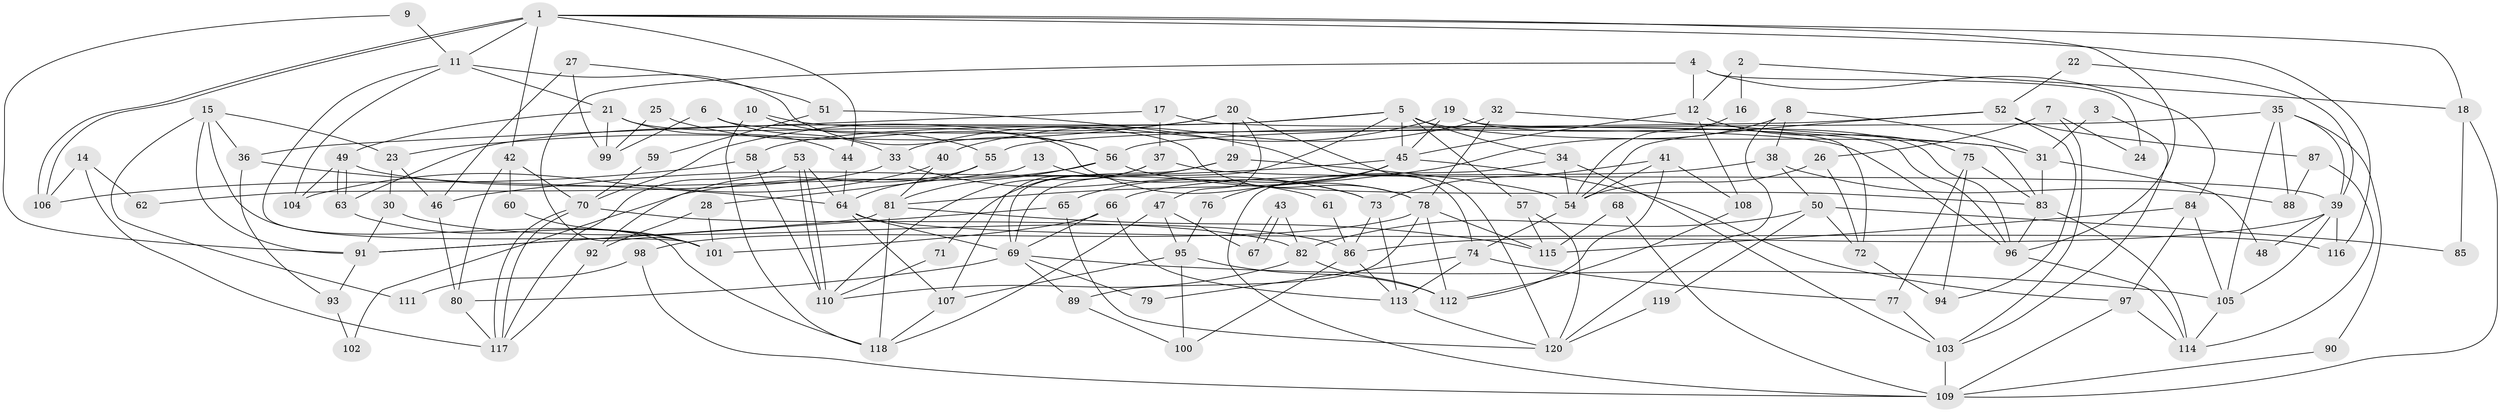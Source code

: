 // Generated by graph-tools (version 1.1) at 2025/26/03/09/25 03:26:12]
// undirected, 120 vertices, 240 edges
graph export_dot {
graph [start="1"]
  node [color=gray90,style=filled];
  1;
  2;
  3;
  4;
  5;
  6;
  7;
  8;
  9;
  10;
  11;
  12;
  13;
  14;
  15;
  16;
  17;
  18;
  19;
  20;
  21;
  22;
  23;
  24;
  25;
  26;
  27;
  28;
  29;
  30;
  31;
  32;
  33;
  34;
  35;
  36;
  37;
  38;
  39;
  40;
  41;
  42;
  43;
  44;
  45;
  46;
  47;
  48;
  49;
  50;
  51;
  52;
  53;
  54;
  55;
  56;
  57;
  58;
  59;
  60;
  61;
  62;
  63;
  64;
  65;
  66;
  67;
  68;
  69;
  70;
  71;
  72;
  73;
  74;
  75;
  76;
  77;
  78;
  79;
  80;
  81;
  82;
  83;
  84;
  85;
  86;
  87;
  88;
  89;
  90;
  91;
  92;
  93;
  94;
  95;
  96;
  97;
  98;
  99;
  100;
  101;
  102;
  103;
  104;
  105;
  106;
  107;
  108;
  109;
  110;
  111;
  112;
  113;
  114;
  115;
  116;
  117;
  118;
  119;
  120;
  1 -- 44;
  1 -- 106;
  1 -- 106;
  1 -- 11;
  1 -- 18;
  1 -- 42;
  1 -- 96;
  1 -- 116;
  2 -- 12;
  2 -- 18;
  2 -- 16;
  3 -- 103;
  3 -- 31;
  4 -- 84;
  4 -- 101;
  4 -- 12;
  4 -- 24;
  5 -- 31;
  5 -- 34;
  5 -- 45;
  5 -- 57;
  5 -- 58;
  5 -- 63;
  5 -- 69;
  6 -- 33;
  6 -- 96;
  6 -- 99;
  7 -- 103;
  7 -- 26;
  7 -- 24;
  8 -- 81;
  8 -- 120;
  8 -- 31;
  8 -- 38;
  9 -- 91;
  9 -- 11;
  10 -- 118;
  10 -- 78;
  10 -- 55;
  11 -- 56;
  11 -- 21;
  11 -- 101;
  11 -- 104;
  12 -- 45;
  12 -- 75;
  12 -- 108;
  13 -- 28;
  13 -- 73;
  14 -- 117;
  14 -- 106;
  14 -- 62;
  15 -- 36;
  15 -- 91;
  15 -- 23;
  15 -- 111;
  15 -- 118;
  16 -- 54;
  17 -- 96;
  17 -- 37;
  17 -- 36;
  18 -- 109;
  18 -- 85;
  19 -- 45;
  19 -- 96;
  19 -- 33;
  19 -- 72;
  20 -- 70;
  20 -- 29;
  20 -- 23;
  20 -- 47;
  20 -- 120;
  21 -- 49;
  21 -- 44;
  21 -- 78;
  21 -- 99;
  22 -- 39;
  22 -- 52;
  23 -- 30;
  23 -- 46;
  25 -- 99;
  25 -- 56;
  26 -- 72;
  26 -- 54;
  27 -- 46;
  27 -- 99;
  27 -- 51;
  28 -- 92;
  28 -- 101;
  29 -- 54;
  29 -- 69;
  29 -- 71;
  30 -- 86;
  30 -- 91;
  31 -- 83;
  31 -- 48;
  32 -- 83;
  32 -- 78;
  32 -- 40;
  33 -- 73;
  33 -- 62;
  34 -- 109;
  34 -- 54;
  34 -- 103;
  35 -- 105;
  35 -- 39;
  35 -- 56;
  35 -- 88;
  35 -- 90;
  36 -- 64;
  36 -- 93;
  37 -- 39;
  37 -- 110;
  37 -- 107;
  38 -- 66;
  38 -- 50;
  38 -- 88;
  39 -- 105;
  39 -- 116;
  39 -- 48;
  39 -- 86;
  40 -- 81;
  40 -- 104;
  41 -- 112;
  41 -- 73;
  41 -- 54;
  41 -- 108;
  42 -- 80;
  42 -- 60;
  42 -- 70;
  43 -- 82;
  43 -- 67;
  43 -- 67;
  44 -- 64;
  45 -- 46;
  45 -- 65;
  45 -- 76;
  45 -- 97;
  46 -- 80;
  47 -- 118;
  47 -- 67;
  47 -- 95;
  49 -- 63;
  49 -- 63;
  49 -- 104;
  49 -- 61;
  50 -- 82;
  50 -- 72;
  50 -- 85;
  50 -- 119;
  51 -- 74;
  51 -- 59;
  52 -- 55;
  52 -- 87;
  52 -- 54;
  52 -- 94;
  53 -- 110;
  53 -- 110;
  53 -- 64;
  53 -- 117;
  54 -- 74;
  55 -- 64;
  55 -- 92;
  56 -- 83;
  56 -- 81;
  56 -- 102;
  57 -- 115;
  57 -- 120;
  58 -- 110;
  58 -- 106;
  59 -- 70;
  60 -- 101;
  61 -- 86;
  63 -- 101;
  64 -- 69;
  64 -- 107;
  64 -- 116;
  65 -- 120;
  65 -- 91;
  66 -- 101;
  66 -- 113;
  66 -- 69;
  68 -- 115;
  68 -- 109;
  69 -- 79;
  69 -- 80;
  69 -- 89;
  69 -- 105;
  70 -- 117;
  70 -- 117;
  70 -- 82;
  71 -- 110;
  72 -- 94;
  73 -- 86;
  73 -- 113;
  74 -- 113;
  74 -- 77;
  74 -- 79;
  75 -- 94;
  75 -- 77;
  75 -- 83;
  76 -- 95;
  77 -- 103;
  78 -- 112;
  78 -- 89;
  78 -- 98;
  78 -- 115;
  80 -- 117;
  81 -- 91;
  81 -- 115;
  81 -- 118;
  82 -- 112;
  82 -- 110;
  83 -- 96;
  83 -- 114;
  84 -- 115;
  84 -- 105;
  84 -- 97;
  86 -- 100;
  86 -- 113;
  87 -- 88;
  87 -- 114;
  89 -- 100;
  90 -- 109;
  91 -- 93;
  92 -- 117;
  93 -- 102;
  95 -- 107;
  95 -- 100;
  95 -- 112;
  96 -- 114;
  97 -- 109;
  97 -- 114;
  98 -- 109;
  98 -- 111;
  103 -- 109;
  105 -- 114;
  107 -- 118;
  108 -- 112;
  113 -- 120;
  119 -- 120;
}
